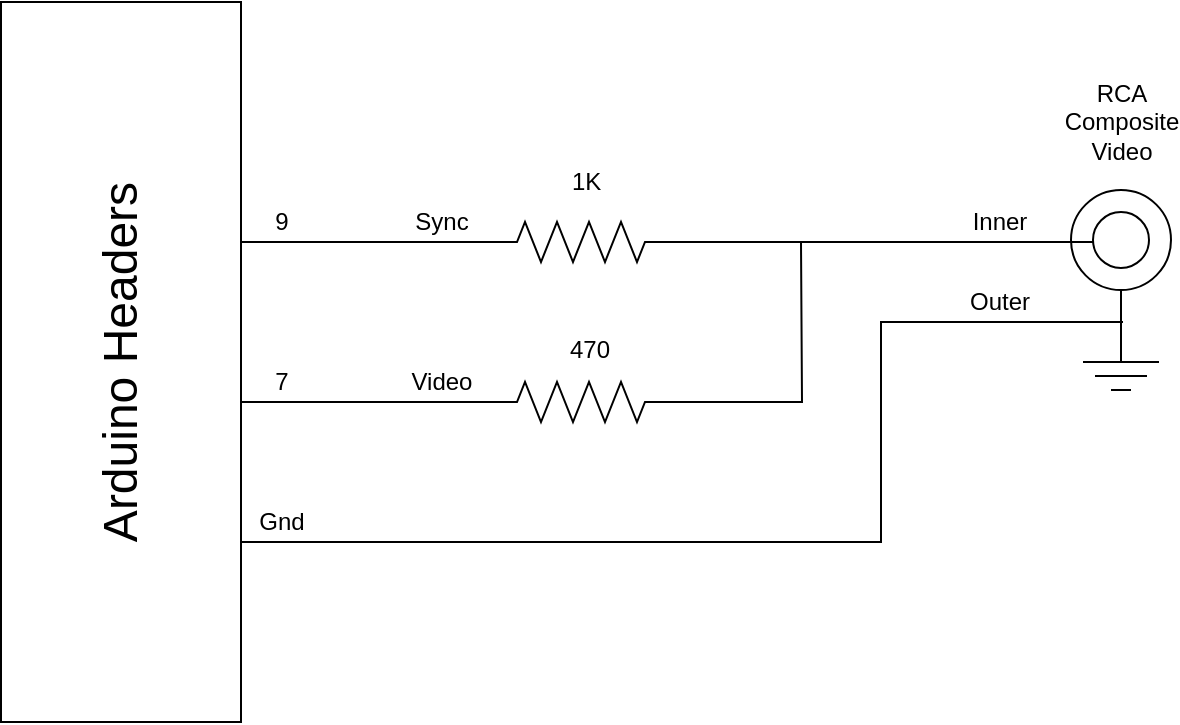 <mxfile version="28.0.6">
  <diagram id="XFw0ANKCquUMDcCiUBoY" name="Page-1">
    <mxGraphModel dx="995" dy="726" grid="1" gridSize="10" guides="1" tooltips="1" connect="1" arrows="1" fold="1" page="1" pageScale="1" pageWidth="1100" pageHeight="850" math="0" shadow="0">
      <root>
        <mxCell id="0" />
        <mxCell id="1" parent="0" />
        <mxCell id="CqQkL1AC1wuuM3LWnO_Q-1" value="" style="rounded=0;whiteSpace=wrap;html=1;" parent="1" vertex="1">
          <mxGeometry x="160.5" y="200" width="120" height="360" as="geometry" />
        </mxCell>
        <mxCell id="axnZPwphHVGIQs4i_vbI-14" value="&lt;font style=&quot;font-size: 24px&quot;&gt;Arduino Headers&lt;/font&gt;" style="text;html=1;strokeColor=none;fillColor=none;align=center;verticalAlign=middle;whiteSpace=wrap;rounded=0;rotation=-90;" parent="1" vertex="1">
          <mxGeometry x="128" y="370" width="185" height="20" as="geometry" />
        </mxCell>
        <mxCell id="CqQkL1AC1wuuM3LWnO_Q-11" value="Video" style="text;html=1;strokeColor=none;fillColor=none;align=center;verticalAlign=middle;whiteSpace=wrap;rounded=0;" parent="1" vertex="1">
          <mxGeometry x="360.5" y="380" width="40" height="20" as="geometry" />
        </mxCell>
        <mxCell id="CqQkL1AC1wuuM3LWnO_Q-12" value="Sync" style="text;html=1;strokeColor=none;fillColor=none;align=center;verticalAlign=middle;whiteSpace=wrap;rounded=0;" parent="1" vertex="1">
          <mxGeometry x="360.5" y="300" width="40" height="20" as="geometry" />
        </mxCell>
        <mxCell id="CqQkL1AC1wuuM3LWnO_Q-22" value="9" style="text;html=1;strokeColor=none;fillColor=none;align=center;verticalAlign=middle;whiteSpace=wrap;rounded=0;" parent="1" vertex="1">
          <mxGeometry x="280.5" y="300" width="40" height="20" as="geometry" />
        </mxCell>
        <mxCell id="gEyAKgTmWfJZtig9_PZQ-1" value="" style="pointerEvents=1;verticalLabelPosition=bottom;shadow=0;dashed=0;align=center;html=1;verticalAlign=top;shape=mxgraph.electrical.resistors.resistor_2;" parent="1" vertex="1">
          <mxGeometry x="400.5" y="310" width="100" height="20" as="geometry" />
        </mxCell>
        <mxCell id="gEyAKgTmWfJZtig9_PZQ-7" style="edgeStyle=orthogonalEdgeStyle;rounded=0;orthogonalLoop=1;jettySize=auto;html=1;exitX=1;exitY=0.5;exitDx=0;exitDy=0;exitPerimeter=0;endArrow=none;endFill=0;" parent="1" source="gEyAKgTmWfJZtig9_PZQ-2" edge="1">
          <mxGeometry relative="1" as="geometry">
            <mxPoint x="560.5" y="320" as="targetPoint" />
          </mxGeometry>
        </mxCell>
        <mxCell id="gEyAKgTmWfJZtig9_PZQ-2" value="" style="pointerEvents=1;verticalLabelPosition=bottom;shadow=0;dashed=0;align=center;html=1;verticalAlign=top;shape=mxgraph.electrical.resistors.resistor_2;" parent="1" vertex="1">
          <mxGeometry x="400.5" y="390" width="100" height="20" as="geometry" />
        </mxCell>
        <mxCell id="gEyAKgTmWfJZtig9_PZQ-3" value="" style="pointerEvents=1;verticalLabelPosition=bottom;shadow=0;dashed=0;align=center;html=1;verticalAlign=top;shape=mxgraph.electrical.miscellaneous.shielded_jack_plug" parent="1" vertex="1">
          <mxGeometry x="695.5" y="294" width="50" height="100" as="geometry" />
        </mxCell>
        <mxCell id="gEyAKgTmWfJZtig9_PZQ-4" style="edgeStyle=orthogonalEdgeStyle;rounded=0;orthogonalLoop=1;jettySize=auto;html=1;exitX=1;exitY=0.25;exitDx=0;exitDy=0;entryX=0;entryY=0.5;entryDx=0;entryDy=0;entryPerimeter=0;endArrow=none;endFill=0;" parent="1" source="CqQkL1AC1wuuM3LWnO_Q-1" target="gEyAKgTmWfJZtig9_PZQ-1" edge="1">
          <mxGeometry relative="1" as="geometry">
            <Array as="points">
              <mxPoint x="280.5" y="320" />
            </Array>
          </mxGeometry>
        </mxCell>
        <mxCell id="gEyAKgTmWfJZtig9_PZQ-5" style="edgeStyle=orthogonalEdgeStyle;rounded=0;orthogonalLoop=1;jettySize=auto;html=1;exitX=1;exitY=0.75;exitDx=0;exitDy=0;entryX=0;entryY=0.5;entryDx=0;entryDy=0;entryPerimeter=0;endArrow=none;endFill=0;" parent="1" source="CqQkL1AC1wuuM3LWnO_Q-1" target="gEyAKgTmWfJZtig9_PZQ-2" edge="1">
          <mxGeometry relative="1" as="geometry">
            <Array as="points">
              <mxPoint x="280.5" y="400" />
            </Array>
          </mxGeometry>
        </mxCell>
        <mxCell id="gEyAKgTmWfJZtig9_PZQ-6" style="edgeStyle=orthogonalEdgeStyle;rounded=0;orthogonalLoop=1;jettySize=auto;html=1;exitX=1;exitY=0.5;exitDx=0;exitDy=0;exitPerimeter=0;entryX=0.22;entryY=0.26;entryDx=0;entryDy=0;entryPerimeter=0;endArrow=none;endFill=0;" parent="1" source="gEyAKgTmWfJZtig9_PZQ-1" target="gEyAKgTmWfJZtig9_PZQ-3" edge="1">
          <mxGeometry relative="1" as="geometry" />
        </mxCell>
        <mxCell id="gEyAKgTmWfJZtig9_PZQ-8" style="edgeStyle=orthogonalEdgeStyle;rounded=0;orthogonalLoop=1;jettySize=auto;html=1;exitX=1;exitY=0.75;exitDx=0;exitDy=0;entryX=0.52;entryY=0.66;entryDx=0;entryDy=0;entryPerimeter=0;endArrow=none;endFill=0;" parent="1" source="CqQkL1AC1wuuM3LWnO_Q-1" target="gEyAKgTmWfJZtig9_PZQ-3" edge="1">
          <mxGeometry relative="1" as="geometry">
            <Array as="points">
              <mxPoint x="600.5" y="470" />
              <mxPoint x="600.5" y="360" />
            </Array>
          </mxGeometry>
        </mxCell>
        <mxCell id="gEyAKgTmWfJZtig9_PZQ-9" value="7" style="text;html=1;strokeColor=none;fillColor=none;align=center;verticalAlign=middle;whiteSpace=wrap;rounded=0;" parent="1" vertex="1">
          <mxGeometry x="280.5" y="380" width="40" height="20" as="geometry" />
        </mxCell>
        <mxCell id="gEyAKgTmWfJZtig9_PZQ-10" value="Gnd" style="text;html=1;strokeColor=none;fillColor=none;align=center;verticalAlign=middle;whiteSpace=wrap;rounded=0;" parent="1" vertex="1">
          <mxGeometry x="280.5" y="450" width="40" height="20" as="geometry" />
        </mxCell>
        <mxCell id="gEyAKgTmWfJZtig9_PZQ-11" value="1K&amp;nbsp;" style="text;html=1;strokeColor=none;fillColor=none;align=center;verticalAlign=middle;whiteSpace=wrap;rounded=0;" parent="1" vertex="1">
          <mxGeometry x="434.5" y="280" width="40" height="20" as="geometry" />
        </mxCell>
        <mxCell id="gEyAKgTmWfJZtig9_PZQ-12" value="470" style="text;html=1;strokeColor=none;fillColor=none;align=center;verticalAlign=middle;whiteSpace=wrap;rounded=0;" parent="1" vertex="1">
          <mxGeometry x="434.5" y="364" width="40" height="20" as="geometry" />
        </mxCell>
        <mxCell id="gEyAKgTmWfJZtig9_PZQ-13" value="RCA Composite&lt;div&gt;Video&lt;/div&gt;" style="text;html=1;strokeColor=none;fillColor=none;align=center;verticalAlign=middle;whiteSpace=wrap;rounded=0;" parent="1" vertex="1">
          <mxGeometry x="700.5" y="250" width="40" height="20" as="geometry" />
        </mxCell>
        <mxCell id="gEyAKgTmWfJZtig9_PZQ-14" value="Inner" style="text;html=1;strokeColor=none;fillColor=none;align=center;verticalAlign=middle;whiteSpace=wrap;rounded=0;" parent="1" vertex="1">
          <mxGeometry x="640" y="300" width="40" height="20" as="geometry" />
        </mxCell>
        <mxCell id="gEyAKgTmWfJZtig9_PZQ-15" value="Outer" style="text;html=1;strokeColor=none;fillColor=none;align=center;verticalAlign=middle;whiteSpace=wrap;rounded=0;" parent="1" vertex="1">
          <mxGeometry x="640" y="340" width="40" height="20" as="geometry" />
        </mxCell>
      </root>
    </mxGraphModel>
  </diagram>
</mxfile>
